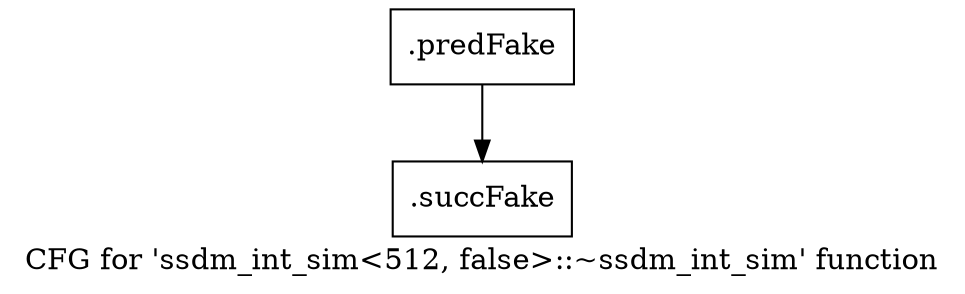 digraph "CFG for 'ssdm_int_sim\<512, false\>::~ssdm_int_sim' function" {
	label="CFG for 'ssdm_int_sim\<512, false\>::~ssdm_int_sim' function";

	Node0x58a08c0 [shape=record,filename="",linenumber="",label="{.predFake}"];
	Node0x58a08c0 -> Node0x60826f0[ callList="" memoryops="" filename="/mnt/xilinx/Vitis_HLS/2021.2/include/ap_common.h" execusionnum="0"];
	Node0x60826f0 [shape=record,filename="/mnt/xilinx/Vitis_HLS/2021.2/include/ap_common.h",linenumber="650",label="{.succFake}"];
}
